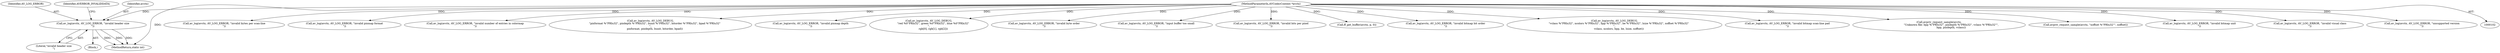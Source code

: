 digraph "0_FFmpeg_441026fcb13ac23aa10edc312bdacb6445a0ad06@pointer" {
"1000184" [label="(Call,av_log(avctx, AV_LOG_ERROR, \"invalid header size\n\"))"];
"1000103" [label="(MethodParameterIn,AVCodecContext *avctx)"];
"1000477" [label="(Call,av_log(avctx, AV_LOG_ERROR, \"invalid bytes per scan-line\n\"))"];
"1000329" [label="(Call,av_log(avctx, AV_LOG_ERROR, \"invalid pixmap format\n\"))"];
"1000186" [label="(Identifier,AV_LOG_ERROR)"];
"1000184" [label="(Call,av_log(avctx, AV_LOG_ERROR, \"invalid header size\n\"))"];
"1000439" [label="(Call,av_log(avctx, AV_LOG_ERROR, \"invalid number of entries in colormap\n\"))"];
"1000292" [label="(Call,av_log(avctx, AV_LOG_DEBUG,\n           \"pixformat %\"PRIu32\", pixdepth %\"PRIu32\", bunit %\"PRIu32\", bitorder %\"PRIu32\", bpad %\"PRIu32\"\n\",\n           pixformat, pixdepth, bunit, bitorder, bpad))"];
"1000187" [label="(Literal,\"invalid header size\n\")"];
"1000344" [label="(Call,av_log(avctx, AV_LOG_ERROR, \"invalid pixmap depth\n\"))"];
"1000311" [label="(Call,av_log(avctx, AV_LOG_DEBUG,\n           \"red %0\"PRIx32\", green %0\"PRIx32\", blue %0\"PRIx32\"\n\",\n           rgb[0], rgb[1], rgb[2]))"];
"1000183" [label="(Block,)"];
"1000364" [label="(Call,av_log(avctx, AV_LOG_ERROR, \"invalid byte order\n\"))"];
"1000500" [label="(Call,av_log(avctx, AV_LOG_ERROR, \"input buffer too small\n\"))"];
"1000428" [label="(Call,av_log(avctx, AV_LOG_ERROR, \"invalid bits per pixel\n\"))"];
"1000189" [label="(Identifier,AVERROR_INVALIDDATA)"];
"1000867" [label="(Call,ff_get_buffer(avctx, p, 0))"];
"1000375" [label="(Call,av_log(avctx, AV_LOG_ERROR, \"invalid bitmap bit order\n\"))"];
"1000301" [label="(Call,av_log(avctx, AV_LOG_DEBUG,\n           \"vclass %\"PRIu32\", ncolors %\"PRIu32\", bpp %\"PRIu32\", be %\"PRIu32\", lsize %\"PRIu32\", xoffset %\"PRIu32\"\n\",\n           vclass, ncolors, bpp, be, lsize, xoffset))"];
"1000413" [label="(Call,av_log(avctx, AV_LOG_ERROR, \"invalid bitmap scan-line pad\n\"))"];
"1000103" [label="(MethodParameterIn,AVCodecContext *avctx)"];
"1000855" [label="(Call,avpriv_request_sample(avctx,\n                              \"Unknown file: bpp %\"PRIu32\", pixdepth %\"PRIu32\", vclass %\"PRIu32\"\",\n                              bpp, pixdepth, vclass))"];
"1000353" [label="(Call,avpriv_request_sample(avctx, \"xoffset %\"PRIu32\"\", xoffset))"];
"1000394" [label="(Call,av_log(avctx, AV_LOG_ERROR, \"invalid bitmap unit\n\"))"];
"1001001" [label="(MethodReturn,static int)"];
"1000842" [label="(Call,av_log(avctx, AV_LOG_ERROR, \"invalid visual class\n\"))"];
"1000185" [label="(Identifier,avctx)"];
"1000169" [label="(Call,av_log(avctx, AV_LOG_ERROR, \"unsupported version\n\"))"];
"1000184" -> "1000183"  [label="AST: "];
"1000184" -> "1000187"  [label="CFG: "];
"1000185" -> "1000184"  [label="AST: "];
"1000186" -> "1000184"  [label="AST: "];
"1000187" -> "1000184"  [label="AST: "];
"1000189" -> "1000184"  [label="CFG: "];
"1000184" -> "1001001"  [label="DDG: "];
"1000184" -> "1001001"  [label="DDG: "];
"1000184" -> "1001001"  [label="DDG: "];
"1000103" -> "1000184"  [label="DDG: "];
"1000103" -> "1000102"  [label="AST: "];
"1000103" -> "1001001"  [label="DDG: "];
"1000103" -> "1000169"  [label="DDG: "];
"1000103" -> "1000292"  [label="DDG: "];
"1000103" -> "1000301"  [label="DDG: "];
"1000103" -> "1000311"  [label="DDG: "];
"1000103" -> "1000329"  [label="DDG: "];
"1000103" -> "1000344"  [label="DDG: "];
"1000103" -> "1000353"  [label="DDG: "];
"1000103" -> "1000364"  [label="DDG: "];
"1000103" -> "1000375"  [label="DDG: "];
"1000103" -> "1000394"  [label="DDG: "];
"1000103" -> "1000413"  [label="DDG: "];
"1000103" -> "1000428"  [label="DDG: "];
"1000103" -> "1000439"  [label="DDG: "];
"1000103" -> "1000477"  [label="DDG: "];
"1000103" -> "1000500"  [label="DDG: "];
"1000103" -> "1000842"  [label="DDG: "];
"1000103" -> "1000855"  [label="DDG: "];
"1000103" -> "1000867"  [label="DDG: "];
}
